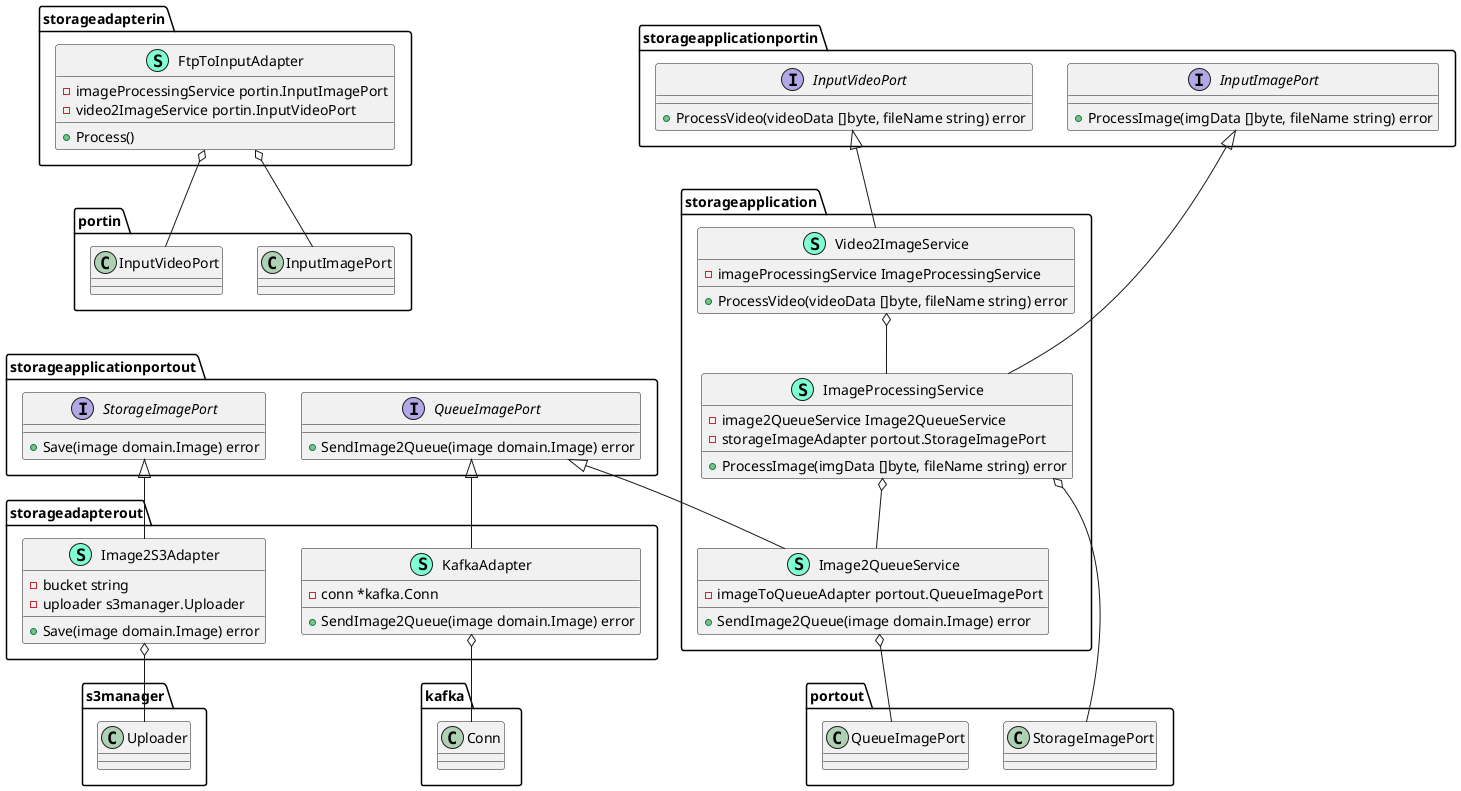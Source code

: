 @startuml
namespace storageadapterin {
    class FtpToInputAdapter << (S,Aquamarine) >> {
        - imageProcessingService portin.InputImagePort
        - video2ImageService portin.InputVideoPort

        + Process() 

    }
}


"storageadapterin.FtpToInputAdapter" o-- "portin.InputImagePort"
"storageadapterin.FtpToInputAdapter" o-- "portin.InputVideoPort"

namespace storageadapterout {
    class Image2S3Adapter << (S,Aquamarine) >> {
        - bucket string
        - uploader s3manager.Uploader

        + Save(image domain.Image) error

    }
    class KafkaAdapter << (S,Aquamarine) >> {
        - conn *kafka.Conn

        + SendImage2Queue(image domain.Image) error

    }
}

"storageapplicationportout.StorageImagePort" <|-- "storageadapterout.Image2S3Adapter"
"storageapplicationportout.QueueImagePort" <|-- "storageadapterout.KafkaAdapter"

"storageadapterout.Image2S3Adapter" o-- "s3manager.Uploader"
"storageadapterout.KafkaAdapter" o-- "kafka.Conn"

namespace storageapplication {
    class Image2QueueService << (S,Aquamarine) >> {
        - imageToQueueAdapter portout.QueueImagePort

        + SendImage2Queue(image domain.Image) error

    }
    class ImageProcessingService << (S,Aquamarine) >> {
        - image2QueueService Image2QueueService
        - storageImageAdapter portout.StorageImagePort

        + ProcessImage(imgData []byte, fileName string) error

    }
    class Video2ImageService << (S,Aquamarine) >> {
        - imageProcessingService ImageProcessingService

        + ProcessVideo(videoData []byte, fileName string) error

    }
}

"storageapplicationportout.QueueImagePort" <|-- "storageapplication.Image2QueueService"
"storageapplicationportin.InputImagePort" <|-- "storageapplication.ImageProcessingService"
"storageapplicationportin.InputVideoPort" <|-- "storageapplication.Video2ImageService"

"storageapplication.Image2QueueService" o-- "portout.QueueImagePort"
"storageapplication.ImageProcessingService" o-- "portout.StorageImagePort"
"storageapplication.ImageProcessingService" o-- "storageapplication.Image2QueueService"
"storageapplication.Video2ImageService" o-- "storageapplication.ImageProcessingService"

namespace storageapplicationportin {
    interface InputImagePort  {
        + ProcessImage(imgData []byte, fileName string) error

    }
    interface InputVideoPort  {
        + ProcessVideo(videoData []byte, fileName string) error

    }
}



namespace storageapplicationportout {
    interface QueueImagePort  {
        + SendImage2Queue(image domain.Image) error

    }
    interface StorageImagePort  {
        + Save(image domain.Image) error

    }
}



@enduml
